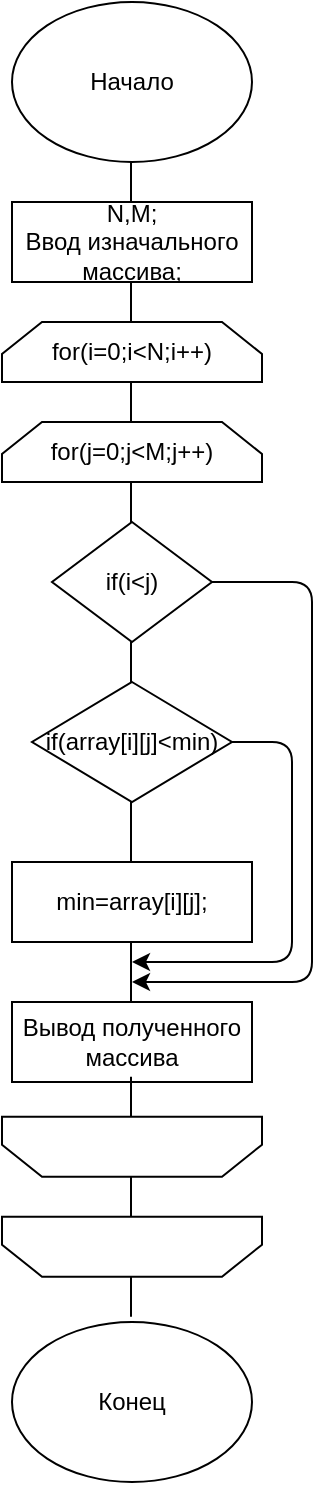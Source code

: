 <mxfile version="12.4.2" type="device" pages="1"><diagram id="H3QZldkZBGTEoNQqlVi8" name="Page-1"><mxGraphModel dx="754" dy="468" grid="1" gridSize="10" guides="1" tooltips="1" connect="1" arrows="1" fold="1" page="1" pageScale="1" pageWidth="827" pageHeight="1169" math="0" shadow="0"><root><mxCell id="0"/><mxCell id="1" parent="0"/><mxCell id="wL2JZjJotThsykD_mj3N-1" value="Начало" style="ellipse;whiteSpace=wrap;html=1;" vertex="1" parent="1"><mxGeometry x="20" y="20" width="120" height="80" as="geometry"/></mxCell><mxCell id="wL2JZjJotThsykD_mj3N-2" value="" style="endArrow=none;html=1;" edge="1" parent="1"><mxGeometry width="50" height="50" relative="1" as="geometry"><mxPoint x="79.5" y="120" as="sourcePoint"/><mxPoint x="79.5" y="100" as="targetPoint"/></mxGeometry></mxCell><mxCell id="wL2JZjJotThsykD_mj3N-3" value="N,M;&lt;br&gt;Ввод изначального массива;" style="rounded=0;whiteSpace=wrap;html=1;" vertex="1" parent="1"><mxGeometry x="20" y="120" width="120" height="40" as="geometry"/></mxCell><mxCell id="wL2JZjJotThsykD_mj3N-4" value="" style="endArrow=none;html=1;" edge="1" parent="1"><mxGeometry width="50" height="50" relative="1" as="geometry"><mxPoint x="79.5" y="180" as="sourcePoint"/><mxPoint x="79.5" y="160" as="targetPoint"/></mxGeometry></mxCell><mxCell id="wL2JZjJotThsykD_mj3N-5" value="for(i=0;i&amp;lt;N;i++)" style="shape=loopLimit;whiteSpace=wrap;html=1;" vertex="1" parent="1"><mxGeometry x="15" y="180" width="130" height="30" as="geometry"/></mxCell><mxCell id="wL2JZjJotThsykD_mj3N-6" value="" style="endArrow=none;html=1;" edge="1" parent="1"><mxGeometry width="50" height="50" relative="1" as="geometry"><mxPoint x="79.5" y="230" as="sourcePoint"/><mxPoint x="79.5" y="210" as="targetPoint"/></mxGeometry></mxCell><mxCell id="wL2JZjJotThsykD_mj3N-7" value="for(j=0;j&amp;lt;M;j++)" style="shape=loopLimit;whiteSpace=wrap;html=1;" vertex="1" parent="1"><mxGeometry x="15" y="230" width="130" height="30" as="geometry"/></mxCell><mxCell id="wL2JZjJotThsykD_mj3N-8" value="" style="endArrow=none;html=1;" edge="1" parent="1"><mxGeometry width="50" height="50" relative="1" as="geometry"><mxPoint x="79.5" y="280" as="sourcePoint"/><mxPoint x="79.5" y="260" as="targetPoint"/></mxGeometry></mxCell><mxCell id="wL2JZjJotThsykD_mj3N-10" value="if(i&amp;lt;j)" style="rhombus;whiteSpace=wrap;html=1;" vertex="1" parent="1"><mxGeometry x="40" y="280" width="80" height="60" as="geometry"/></mxCell><mxCell id="wL2JZjJotThsykD_mj3N-11" value="" style="endArrow=none;html=1;" edge="1" parent="1"><mxGeometry width="50" height="50" relative="1" as="geometry"><mxPoint x="79.5" y="360" as="sourcePoint"/><mxPoint x="79.5" y="340" as="targetPoint"/></mxGeometry></mxCell><mxCell id="wL2JZjJotThsykD_mj3N-12" value="" style="endArrow=classic;html=1;" edge="1" parent="1"><mxGeometry width="50" height="50" relative="1" as="geometry"><mxPoint x="120" y="310" as="sourcePoint"/><mxPoint x="80" y="510" as="targetPoint"/><Array as="points"><mxPoint x="170" y="310"/><mxPoint x="170" y="510"/></Array></mxGeometry></mxCell><mxCell id="wL2JZjJotThsykD_mj3N-14" value="if(array[i][j]&amp;lt;min)" style="rhombus;whiteSpace=wrap;html=1;" vertex="1" parent="1"><mxGeometry x="30" y="360" width="100" height="60" as="geometry"/></mxCell><mxCell id="wL2JZjJotThsykD_mj3N-15" value="" style="endArrow=none;html=1;" edge="1" parent="1"><mxGeometry width="50" height="50" relative="1" as="geometry"><mxPoint x="79.5" y="450" as="sourcePoint"/><mxPoint x="79.5" y="420" as="targetPoint"/></mxGeometry></mxCell><mxCell id="wL2JZjJotThsykD_mj3N-16" value="min=array[i][j];" style="rounded=0;whiteSpace=wrap;html=1;" vertex="1" parent="1"><mxGeometry x="20" y="450" width="120" height="40" as="geometry"/></mxCell><mxCell id="wL2JZjJotThsykD_mj3N-17" value="" style="endArrow=none;html=1;" edge="1" parent="1"><mxGeometry width="50" height="50" relative="1" as="geometry"><mxPoint x="79.5" y="520" as="sourcePoint"/><mxPoint x="79.5" y="490" as="targetPoint"/></mxGeometry></mxCell><mxCell id="wL2JZjJotThsykD_mj3N-18" value="Вывод полученного массива" style="rounded=0;whiteSpace=wrap;html=1;" vertex="1" parent="1"><mxGeometry x="20" y="520" width="120" height="40" as="geometry"/></mxCell><mxCell id="wL2JZjJotThsykD_mj3N-19" value="" style="endArrow=none;html=1;" edge="1" parent="1"><mxGeometry width="50" height="50" relative="1" as="geometry"><mxPoint x="79.5" y="577.33" as="sourcePoint"/><mxPoint x="79.5" y="557.33" as="targetPoint"/></mxGeometry></mxCell><mxCell id="wL2JZjJotThsykD_mj3N-20" value="" style="shape=loopLimit;whiteSpace=wrap;html=1;rotation=-180;" vertex="1" parent="1"><mxGeometry x="15" y="577.33" width="130" height="30" as="geometry"/></mxCell><mxCell id="wL2JZjJotThsykD_mj3N-21" value="" style="endArrow=none;html=1;" edge="1" parent="1"><mxGeometry width="50" height="50" relative="1" as="geometry"><mxPoint x="79.5" y="627.33" as="sourcePoint"/><mxPoint x="79.5" y="607.33" as="targetPoint"/></mxGeometry></mxCell><mxCell id="wL2JZjJotThsykD_mj3N-22" value="" style="shape=loopLimit;whiteSpace=wrap;html=1;rotation=-180;" vertex="1" parent="1"><mxGeometry x="15" y="627.33" width="130" height="30" as="geometry"/></mxCell><mxCell id="wL2JZjJotThsykD_mj3N-23" value="" style="endArrow=none;html=1;" edge="1" parent="1"><mxGeometry width="50" height="50" relative="1" as="geometry"><mxPoint x="79.5" y="677.33" as="sourcePoint"/><mxPoint x="79.5" y="657.33" as="targetPoint"/></mxGeometry></mxCell><mxCell id="wL2JZjJotThsykD_mj3N-24" value="Конец" style="ellipse;whiteSpace=wrap;html=1;" vertex="1" parent="1"><mxGeometry x="20" y="680" width="120" height="80" as="geometry"/></mxCell><mxCell id="wL2JZjJotThsykD_mj3N-25" value="" style="endArrow=classic;html=1;" edge="1" parent="1"><mxGeometry width="50" height="50" relative="1" as="geometry"><mxPoint x="130" y="390" as="sourcePoint"/><mxPoint x="80" y="500" as="targetPoint"/><Array as="points"><mxPoint x="160" y="390"/><mxPoint x="160" y="500"/></Array></mxGeometry></mxCell></root></mxGraphModel></diagram></mxfile>